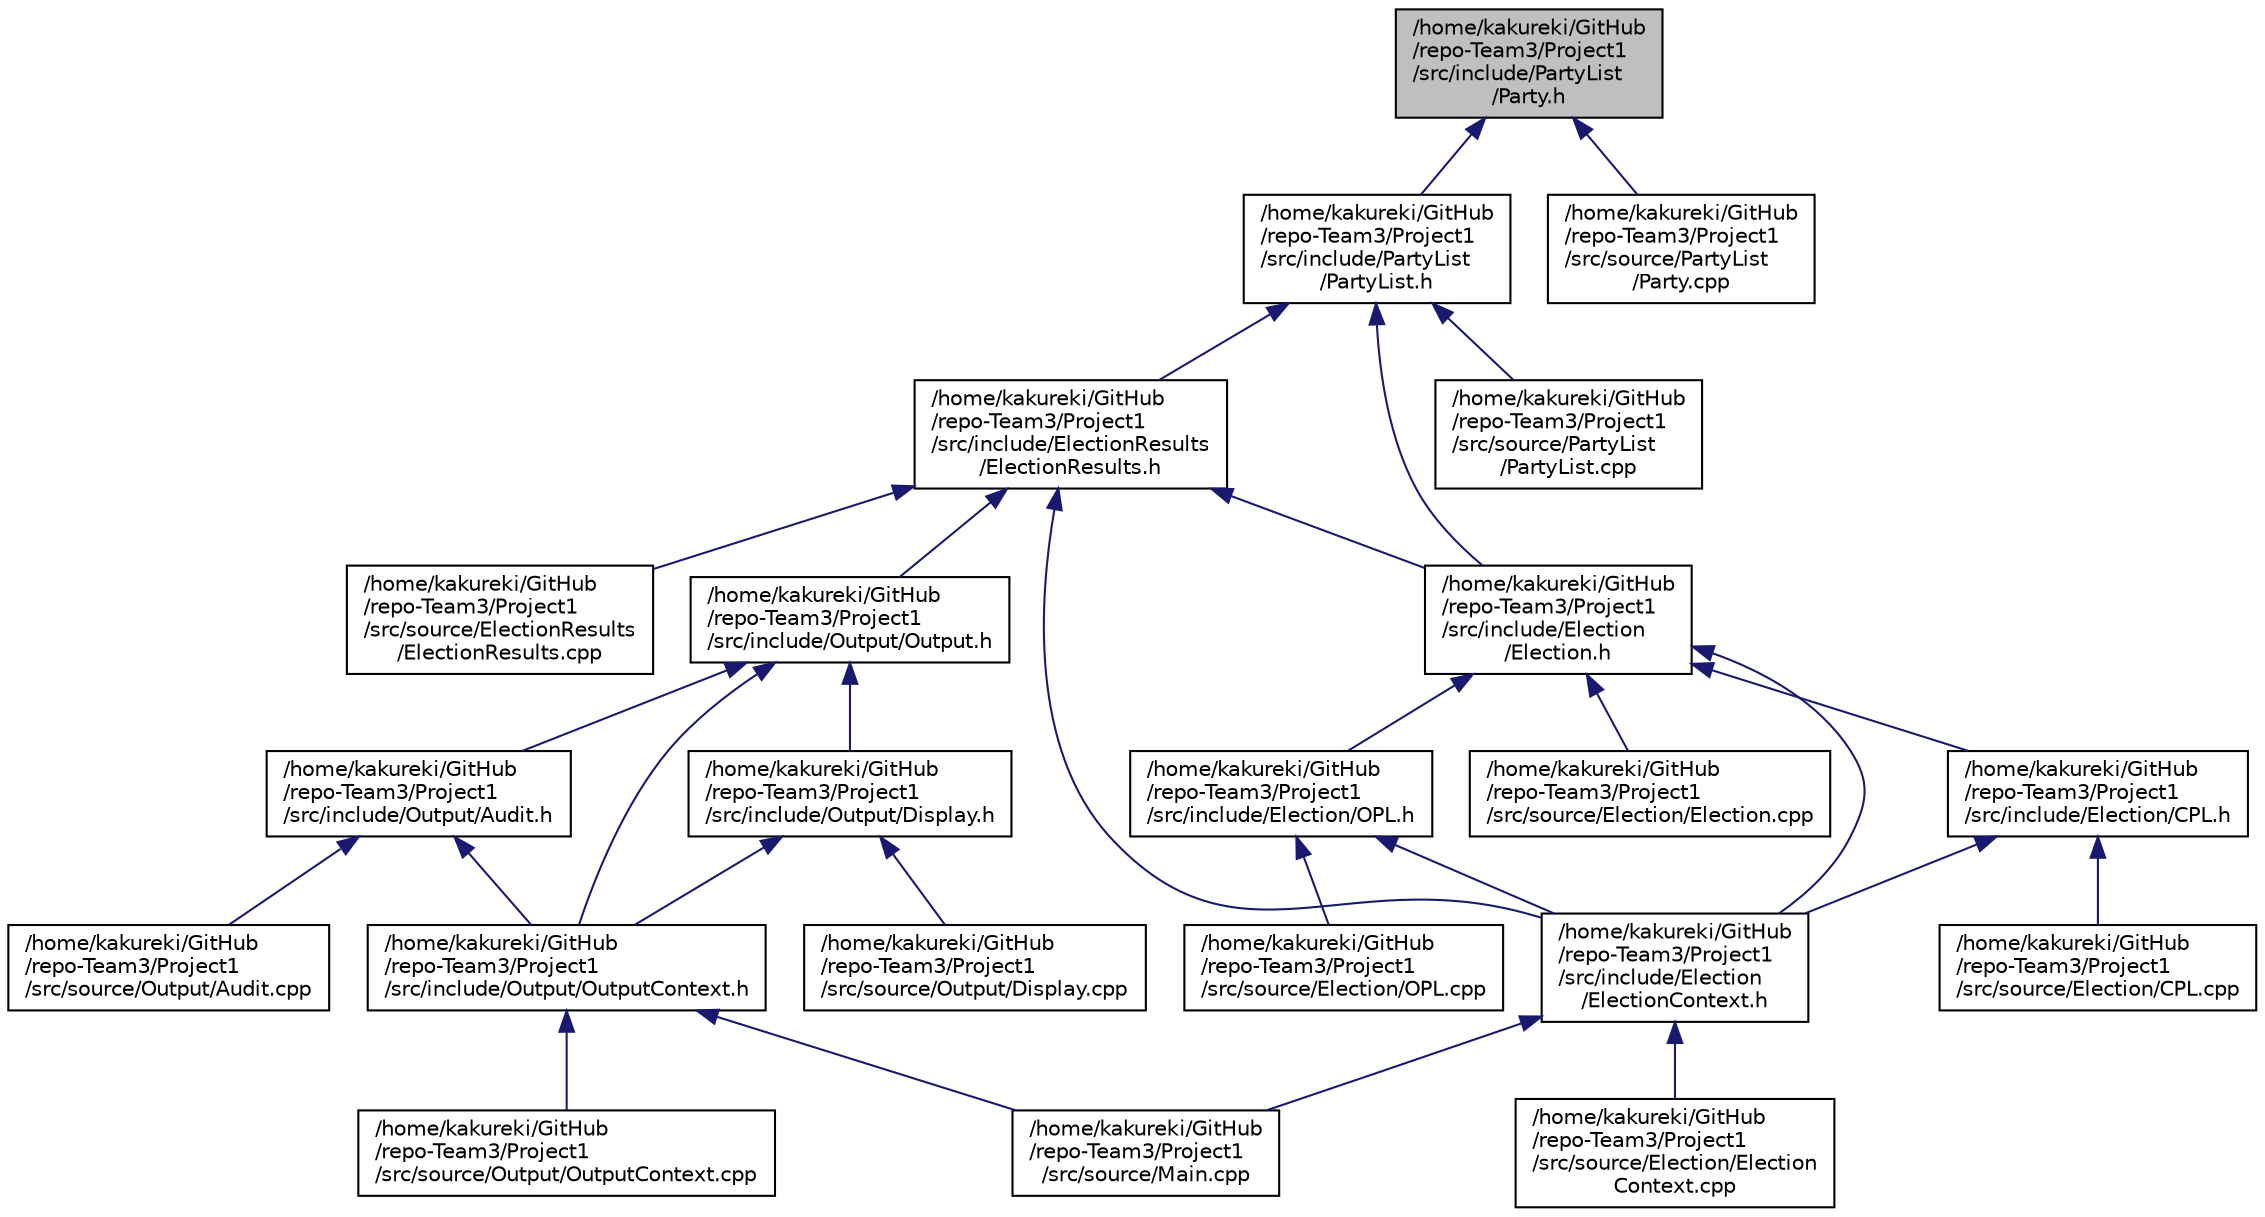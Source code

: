 digraph "/home/kakureki/GitHub/repo-Team3/Project1/src/include/PartyList/Party.h"
{
 // LATEX_PDF_SIZE
  edge [fontname="Helvetica",fontsize="10",labelfontname="Helvetica",labelfontsize="10"];
  node [fontname="Helvetica",fontsize="10",shape=record];
  Node1 [label="/home/kakureki/GitHub\l/repo-Team3/Project1\l/src/include/PartyList\l/Party.h",height=0.2,width=0.4,color="black", fillcolor="grey75", style="filled", fontcolor="black",tooltip="A representation of a party in an election."];
  Node1 -> Node2 [dir="back",color="midnightblue",fontsize="10",style="solid",fontname="Helvetica"];
  Node2 [label="/home/kakureki/GitHub\l/repo-Team3/Project1\l/src/include/PartyList\l/PartyList.h",height=0.2,width=0.4,color="black", fillcolor="white", style="filled",URL="$PartyList_8h.html",tooltip="Describes a list of parties."];
  Node2 -> Node3 [dir="back",color="midnightblue",fontsize="10",style="solid",fontname="Helvetica"];
  Node3 [label="/home/kakureki/GitHub\l/repo-Team3/Project1\l/src/include/Election\l/Election.h",height=0.2,width=0.4,color="black", fillcolor="white", style="filled",URL="$Election_8h.html",tooltip="An interface for an election."];
  Node3 -> Node4 [dir="back",color="midnightblue",fontsize="10",style="solid",fontname="Helvetica"];
  Node4 [label="/home/kakureki/GitHub\l/repo-Team3/Project1\l/src/include/Election/CPL.h",height=0.2,width=0.4,color="black", fillcolor="white", style="filled",URL="$CPL_8h.html",tooltip="The Closed Party List Election."];
  Node4 -> Node5 [dir="back",color="midnightblue",fontsize="10",style="solid",fontname="Helvetica"];
  Node5 [label="/home/kakureki/GitHub\l/repo-Team3/Project1\l/src/include/Election\l/ElectionContext.h",height=0.2,width=0.4,color="black", fillcolor="white", style="filled",URL="$ElectionContext_8h.html",tooltip="The context for the election."];
  Node5 -> Node6 [dir="back",color="midnightblue",fontsize="10",style="solid",fontname="Helvetica"];
  Node6 [label="/home/kakureki/GitHub\l/repo-Team3/Project1\l/src/source/Election/Election\lContext.cpp",height=0.2,width=0.4,color="black", fillcolor="white", style="filled",URL="$ElectionContext_8cpp.html",tooltip="The context for the election."];
  Node5 -> Node7 [dir="back",color="midnightblue",fontsize="10",style="solid",fontname="Helvetica"];
  Node7 [label="/home/kakureki/GitHub\l/repo-Team3/Project1\l/src/source/Main.cpp",height=0.2,width=0.4,color="black", fillcolor="white", style="filled",URL="$Main_8cpp.html",tooltip="The entry point for the voting system."];
  Node4 -> Node8 [dir="back",color="midnightblue",fontsize="10",style="solid",fontname="Helvetica"];
  Node8 [label="/home/kakureki/GitHub\l/repo-Team3/Project1\l/src/source/Election/CPL.cpp",height=0.2,width=0.4,color="black", fillcolor="white", style="filled",URL="$CPL_8cpp.html",tooltip="The Closed Party List Election."];
  Node3 -> Node5 [dir="back",color="midnightblue",fontsize="10",style="solid",fontname="Helvetica"];
  Node3 -> Node9 [dir="back",color="midnightblue",fontsize="10",style="solid",fontname="Helvetica"];
  Node9 [label="/home/kakureki/GitHub\l/repo-Team3/Project1\l/src/include/Election/OPL.h",height=0.2,width=0.4,color="black", fillcolor="white", style="filled",URL="$OPL_8h.html",tooltip="The Open Party List Election."];
  Node9 -> Node5 [dir="back",color="midnightblue",fontsize="10",style="solid",fontname="Helvetica"];
  Node9 -> Node10 [dir="back",color="midnightblue",fontsize="10",style="solid",fontname="Helvetica"];
  Node10 [label="/home/kakureki/GitHub\l/repo-Team3/Project1\l/src/source/Election/OPL.cpp",height=0.2,width=0.4,color="black", fillcolor="white", style="filled",URL="$OPL_8cpp.html",tooltip="The Open Party List Election."];
  Node3 -> Node11 [dir="back",color="midnightblue",fontsize="10",style="solid",fontname="Helvetica"];
  Node11 [label="/home/kakureki/GitHub\l/repo-Team3/Project1\l/src/source/Election/Election.cpp",height=0.2,width=0.4,color="black", fillcolor="white", style="filled",URL="$Election_8cpp.html",tooltip="An interface for an election."];
  Node2 -> Node12 [dir="back",color="midnightblue",fontsize="10",style="solid",fontname="Helvetica"];
  Node12 [label="/home/kakureki/GitHub\l/repo-Team3/Project1\l/src/include/ElectionResults\l/ElectionResults.h",height=0.2,width=0.4,color="black", fillcolor="white", style="filled",URL="$ElectionResults_8h.html",tooltip="The results of an election."];
  Node12 -> Node3 [dir="back",color="midnightblue",fontsize="10",style="solid",fontname="Helvetica"];
  Node12 -> Node5 [dir="back",color="midnightblue",fontsize="10",style="solid",fontname="Helvetica"];
  Node12 -> Node13 [dir="back",color="midnightblue",fontsize="10",style="solid",fontname="Helvetica"];
  Node13 [label="/home/kakureki/GitHub\l/repo-Team3/Project1\l/src/include/Output/Output.h",height=0.2,width=0.4,color="black", fillcolor="white", style="filled",URL="$Output_8h.html",tooltip="An interface that is inherited by all output format classes."];
  Node13 -> Node14 [dir="back",color="midnightblue",fontsize="10",style="solid",fontname="Helvetica"];
  Node14 [label="/home/kakureki/GitHub\l/repo-Team3/Project1\l/src/include/Output/Audit.h",height=0.2,width=0.4,color="black", fillcolor="white", style="filled",URL="$Audit_8h.html",tooltip="A class that handles writing election results to an audit file."];
  Node14 -> Node15 [dir="back",color="midnightblue",fontsize="10",style="solid",fontname="Helvetica"];
  Node15 [label="/home/kakureki/GitHub\l/repo-Team3/Project1\l/src/include/Output/OutputContext.h",height=0.2,width=0.4,color="black", fillcolor="white", style="filled",URL="$OutputContext_8h.html",tooltip="The class that handles running all output formats."];
  Node15 -> Node7 [dir="back",color="midnightblue",fontsize="10",style="solid",fontname="Helvetica"];
  Node15 -> Node16 [dir="back",color="midnightblue",fontsize="10",style="solid",fontname="Helvetica"];
  Node16 [label="/home/kakureki/GitHub\l/repo-Team3/Project1\l/src/source/Output/OutputContext.cpp",height=0.2,width=0.4,color="black", fillcolor="white", style="filled",URL="$OutputContext_8cpp.html",tooltip="The class that handles running all output formats."];
  Node14 -> Node17 [dir="back",color="midnightblue",fontsize="10",style="solid",fontname="Helvetica"];
  Node17 [label="/home/kakureki/GitHub\l/repo-Team3/Project1\l/src/source/Output/Audit.cpp",height=0.2,width=0.4,color="black", fillcolor="white", style="filled",URL="$Audit_8cpp.html",tooltip="A class that handles writing election results to an audit file."];
  Node13 -> Node18 [dir="back",color="midnightblue",fontsize="10",style="solid",fontname="Helvetica"];
  Node18 [label="/home/kakureki/GitHub\l/repo-Team3/Project1\l/src/include/Output/Display.h",height=0.2,width=0.4,color="black", fillcolor="white", style="filled",URL="$Display_8h.html",tooltip="The class that handles displaying eletion results to the terminal."];
  Node18 -> Node15 [dir="back",color="midnightblue",fontsize="10",style="solid",fontname="Helvetica"];
  Node18 -> Node19 [dir="back",color="midnightblue",fontsize="10",style="solid",fontname="Helvetica"];
  Node19 [label="/home/kakureki/GitHub\l/repo-Team3/Project1\l/src/source/Output/Display.cpp",height=0.2,width=0.4,color="black", fillcolor="white", style="filled",URL="$Display_8cpp.html",tooltip="The class that handles displaying eletion results to the terminal."];
  Node13 -> Node15 [dir="back",color="midnightblue",fontsize="10",style="solid",fontname="Helvetica"];
  Node12 -> Node20 [dir="back",color="midnightblue",fontsize="10",style="solid",fontname="Helvetica"];
  Node20 [label="/home/kakureki/GitHub\l/repo-Team3/Project1\l/src/source/ElectionResults\l/ElectionResults.cpp",height=0.2,width=0.4,color="black", fillcolor="white", style="filled",URL="$ElectionResults_8cpp.html",tooltip="The results of an election."];
  Node2 -> Node21 [dir="back",color="midnightblue",fontsize="10",style="solid",fontname="Helvetica"];
  Node21 [label="/home/kakureki/GitHub\l/repo-Team3/Project1\l/src/source/PartyList\l/PartyList.cpp",height=0.2,width=0.4,color="black", fillcolor="white", style="filled",URL="$PartyList_8cpp.html",tooltip="Describes a list of parties."];
  Node1 -> Node22 [dir="back",color="midnightblue",fontsize="10",style="solid",fontname="Helvetica"];
  Node22 [label="/home/kakureki/GitHub\l/repo-Team3/Project1\l/src/source/PartyList\l/Party.cpp",height=0.2,width=0.4,color="black", fillcolor="white", style="filled",URL="$Party_8cpp.html",tooltip="A representation of a party in an election."];
}
